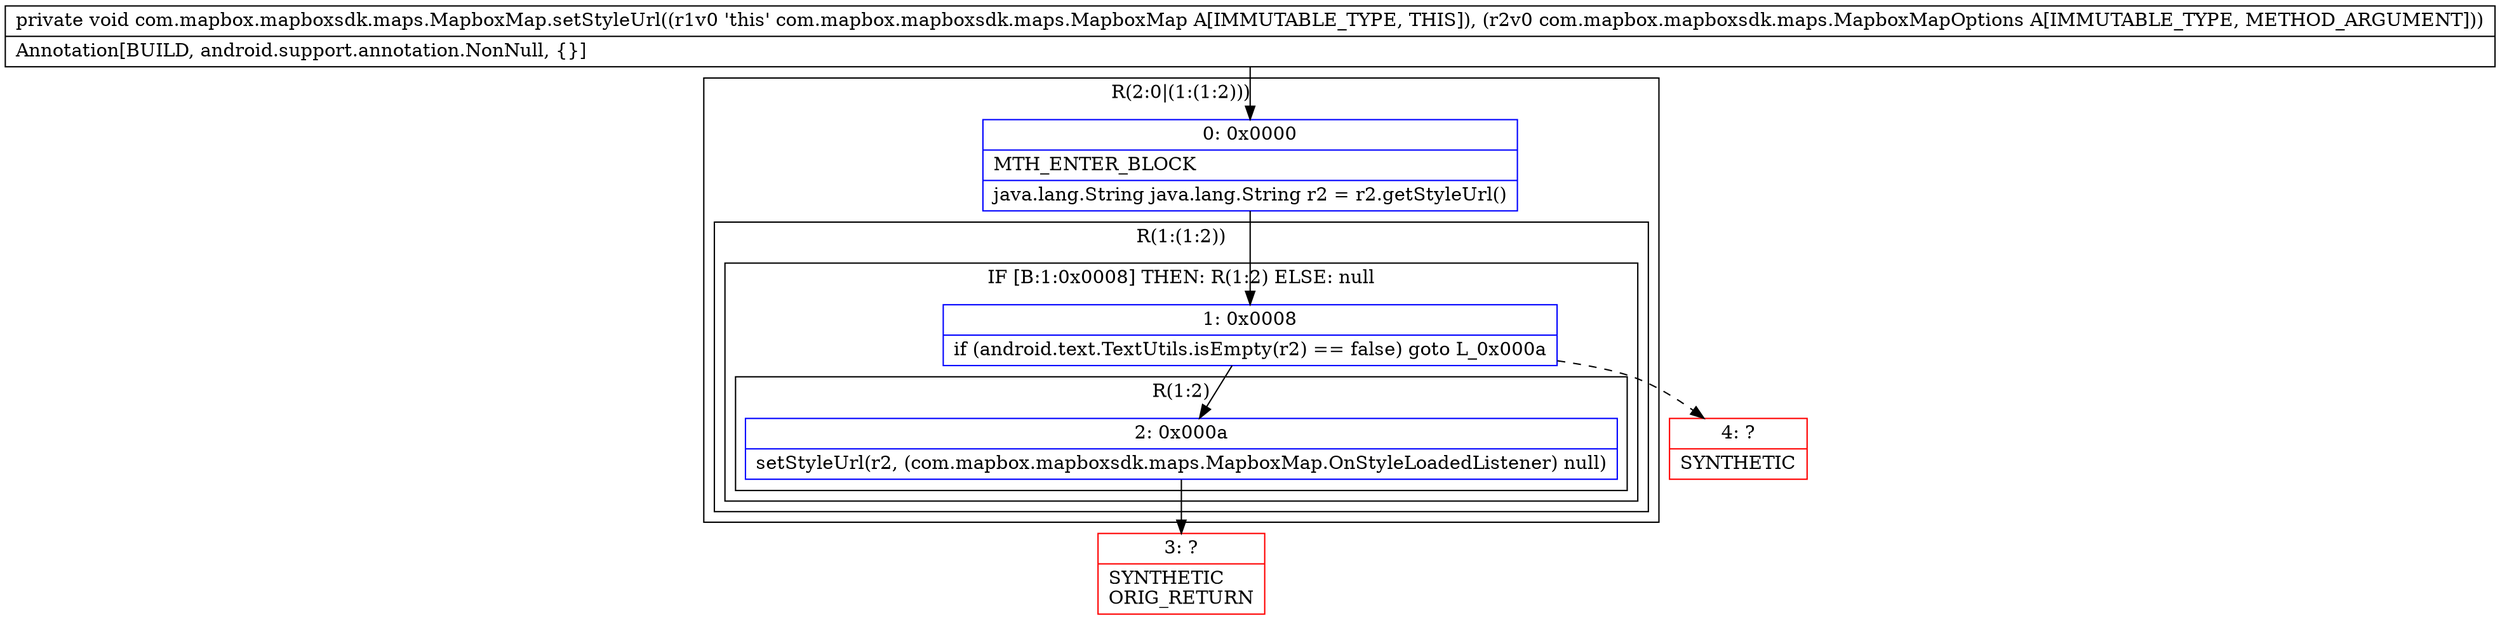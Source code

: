 digraph "CFG forcom.mapbox.mapboxsdk.maps.MapboxMap.setStyleUrl(Lcom\/mapbox\/mapboxsdk\/maps\/MapboxMapOptions;)V" {
subgraph cluster_Region_1785489984 {
label = "R(2:0|(1:(1:2)))";
node [shape=record,color=blue];
Node_0 [shape=record,label="{0\:\ 0x0000|MTH_ENTER_BLOCK\l|java.lang.String java.lang.String r2 = r2.getStyleUrl()\l}"];
subgraph cluster_Region_694093912 {
label = "R(1:(1:2))";
node [shape=record,color=blue];
subgraph cluster_IfRegion_612801465 {
label = "IF [B:1:0x0008] THEN: R(1:2) ELSE: null";
node [shape=record,color=blue];
Node_1 [shape=record,label="{1\:\ 0x0008|if (android.text.TextUtils.isEmpty(r2) == false) goto L_0x000a\l}"];
subgraph cluster_Region_130268688 {
label = "R(1:2)";
node [shape=record,color=blue];
Node_2 [shape=record,label="{2\:\ 0x000a|setStyleUrl(r2, (com.mapbox.mapboxsdk.maps.MapboxMap.OnStyleLoadedListener) null)\l}"];
}
}
}
}
Node_3 [shape=record,color=red,label="{3\:\ ?|SYNTHETIC\lORIG_RETURN\l}"];
Node_4 [shape=record,color=red,label="{4\:\ ?|SYNTHETIC\l}"];
MethodNode[shape=record,label="{private void com.mapbox.mapboxsdk.maps.MapboxMap.setStyleUrl((r1v0 'this' com.mapbox.mapboxsdk.maps.MapboxMap A[IMMUTABLE_TYPE, THIS]), (r2v0 com.mapbox.mapboxsdk.maps.MapboxMapOptions A[IMMUTABLE_TYPE, METHOD_ARGUMENT]))  | Annotation[BUILD, android.support.annotation.NonNull, \{\}]\l}"];
MethodNode -> Node_0;
Node_0 -> Node_1;
Node_1 -> Node_2;
Node_1 -> Node_4[style=dashed];
Node_2 -> Node_3;
}

